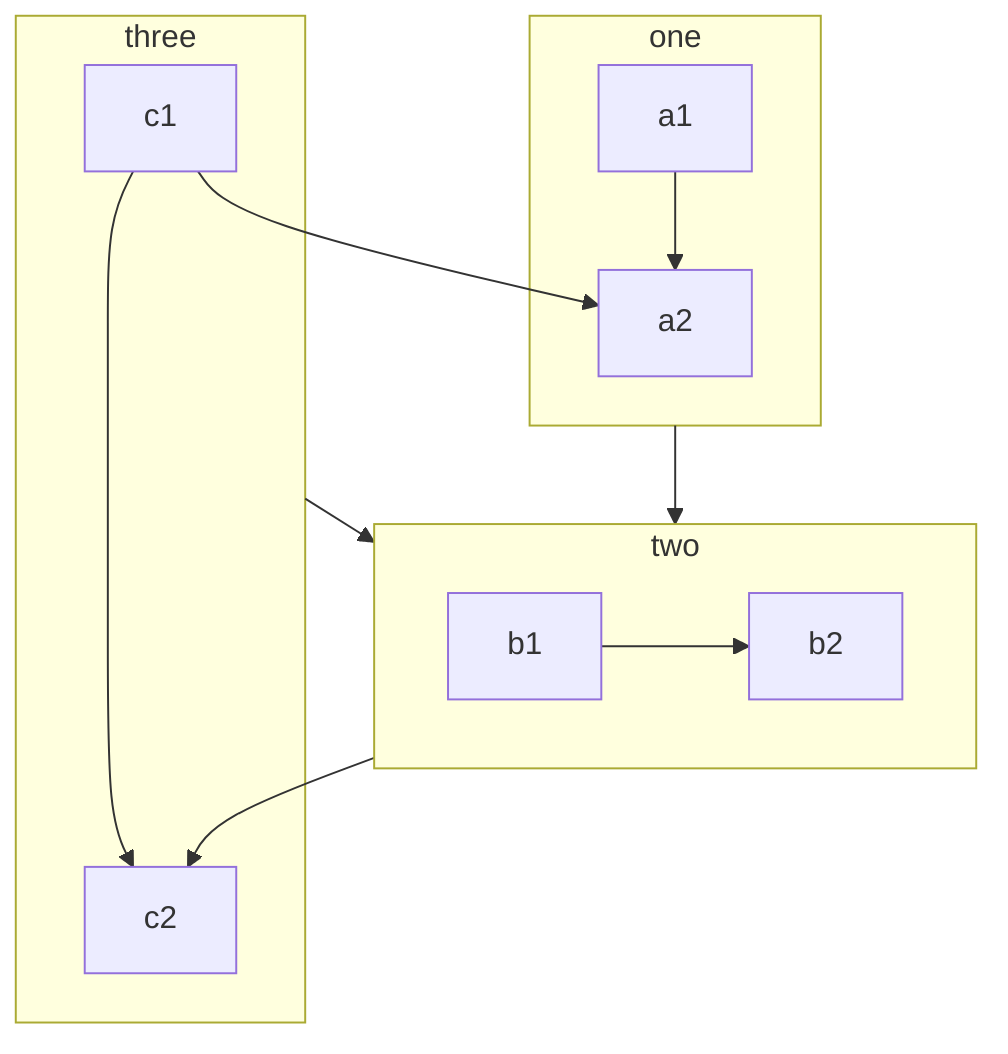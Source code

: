 flowchart TB
    c1-->a2
    subgraph one
    a1-->a2
    end
    subgraph two
    b1-->b2
    end
    subgraph three
    c1-->c2
    end
    one --> two
    three --> two
    two --> c2